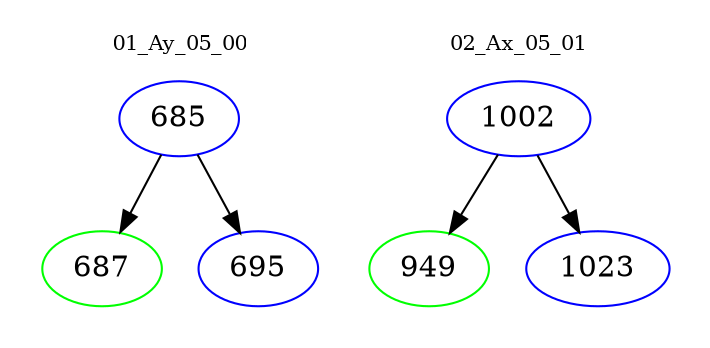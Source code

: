 digraph{
subgraph cluster_0 {
color = white
label = "01_Ay_05_00";
fontsize=10;
T0_685 [label="685", color="blue"]
T0_685 -> T0_687 [color="black"]
T0_687 [label="687", color="green"]
T0_685 -> T0_695 [color="black"]
T0_695 [label="695", color="blue"]
}
subgraph cluster_1 {
color = white
label = "02_Ax_05_01";
fontsize=10;
T1_1002 [label="1002", color="blue"]
T1_1002 -> T1_949 [color="black"]
T1_949 [label="949", color="green"]
T1_1002 -> T1_1023 [color="black"]
T1_1023 [label="1023", color="blue"]
}
}
